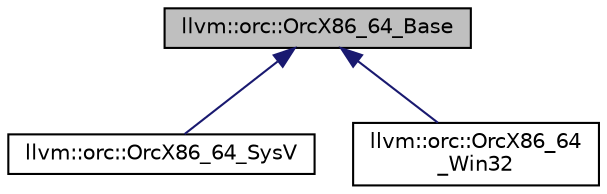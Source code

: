 digraph "llvm::orc::OrcX86_64_Base"
{
 // LATEX_PDF_SIZE
  bgcolor="transparent";
  edge [fontname="Helvetica",fontsize="10",labelfontname="Helvetica",labelfontsize="10"];
  node [fontname="Helvetica",fontsize="10",shape="box"];
  Node1 [label="llvm::orc::OrcX86_64_Base",height=0.2,width=0.4,color="black", fillcolor="grey75", style="filled", fontcolor="black",tooltip="X86_64 code that's common to all ABIs."];
  Node1 -> Node2 [dir="back",color="midnightblue",fontsize="10",style="solid",fontname="Helvetica"];
  Node2 [label="llvm::orc::OrcX86_64_SysV",height=0.2,width=0.4,color="black",URL="$classllvm_1_1orc_1_1OrcX86__64__SysV.html",tooltip="X86_64 support for SysV ABI (Linux, MacOSX)."];
  Node1 -> Node3 [dir="back",color="midnightblue",fontsize="10",style="solid",fontname="Helvetica"];
  Node3 [label="llvm::orc::OrcX86_64\l_Win32",height=0.2,width=0.4,color="black",URL="$classllvm_1_1orc_1_1OrcX86__64__Win32.html",tooltip="X86_64 support for Win32."];
}
